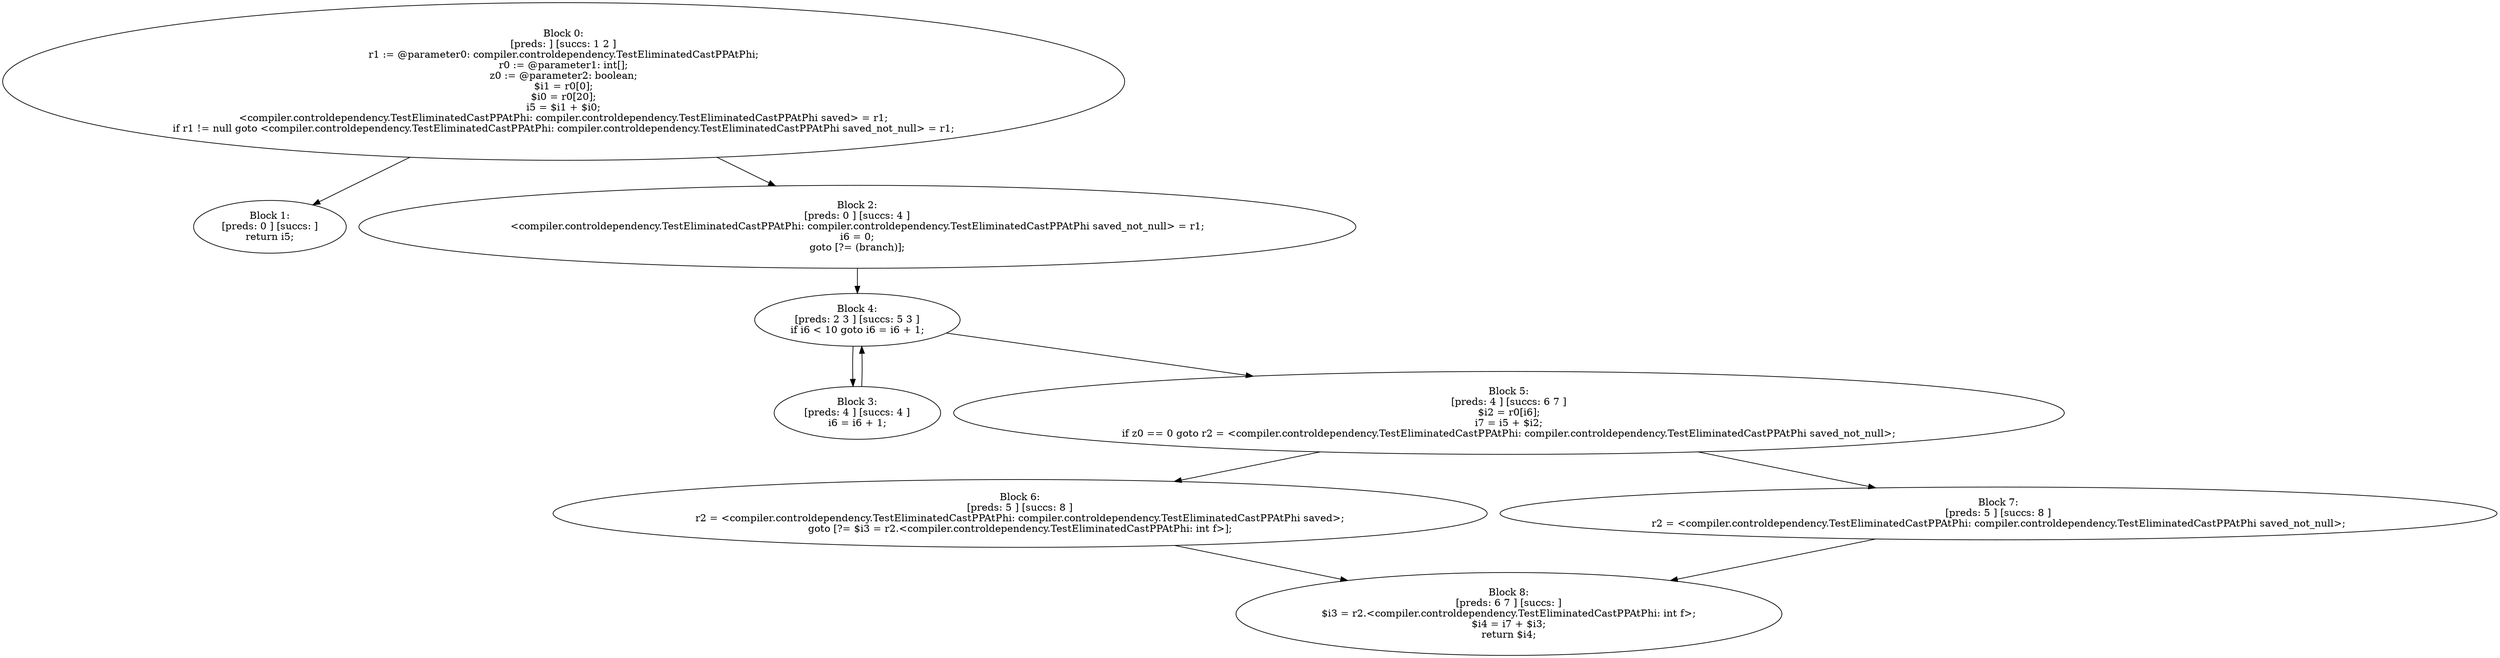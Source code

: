 digraph "unitGraph" {
    "Block 0:
[preds: ] [succs: 1 2 ]
r1 := @parameter0: compiler.controldependency.TestEliminatedCastPPAtPhi;
r0 := @parameter1: int[];
z0 := @parameter2: boolean;
$i1 = r0[0];
$i0 = r0[20];
i5 = $i1 + $i0;
<compiler.controldependency.TestEliminatedCastPPAtPhi: compiler.controldependency.TestEliminatedCastPPAtPhi saved> = r1;
if r1 != null goto <compiler.controldependency.TestEliminatedCastPPAtPhi: compiler.controldependency.TestEliminatedCastPPAtPhi saved_not_null> = r1;
"
    "Block 1:
[preds: 0 ] [succs: ]
return i5;
"
    "Block 2:
[preds: 0 ] [succs: 4 ]
<compiler.controldependency.TestEliminatedCastPPAtPhi: compiler.controldependency.TestEliminatedCastPPAtPhi saved_not_null> = r1;
i6 = 0;
goto [?= (branch)];
"
    "Block 3:
[preds: 4 ] [succs: 4 ]
i6 = i6 + 1;
"
    "Block 4:
[preds: 2 3 ] [succs: 5 3 ]
if i6 < 10 goto i6 = i6 + 1;
"
    "Block 5:
[preds: 4 ] [succs: 6 7 ]
$i2 = r0[i6];
i7 = i5 + $i2;
if z0 == 0 goto r2 = <compiler.controldependency.TestEliminatedCastPPAtPhi: compiler.controldependency.TestEliminatedCastPPAtPhi saved_not_null>;
"
    "Block 6:
[preds: 5 ] [succs: 8 ]
r2 = <compiler.controldependency.TestEliminatedCastPPAtPhi: compiler.controldependency.TestEliminatedCastPPAtPhi saved>;
goto [?= $i3 = r2.<compiler.controldependency.TestEliminatedCastPPAtPhi: int f>];
"
    "Block 7:
[preds: 5 ] [succs: 8 ]
r2 = <compiler.controldependency.TestEliminatedCastPPAtPhi: compiler.controldependency.TestEliminatedCastPPAtPhi saved_not_null>;
"
    "Block 8:
[preds: 6 7 ] [succs: ]
$i3 = r2.<compiler.controldependency.TestEliminatedCastPPAtPhi: int f>;
$i4 = i7 + $i3;
return $i4;
"
    "Block 0:
[preds: ] [succs: 1 2 ]
r1 := @parameter0: compiler.controldependency.TestEliminatedCastPPAtPhi;
r0 := @parameter1: int[];
z0 := @parameter2: boolean;
$i1 = r0[0];
$i0 = r0[20];
i5 = $i1 + $i0;
<compiler.controldependency.TestEliminatedCastPPAtPhi: compiler.controldependency.TestEliminatedCastPPAtPhi saved> = r1;
if r1 != null goto <compiler.controldependency.TestEliminatedCastPPAtPhi: compiler.controldependency.TestEliminatedCastPPAtPhi saved_not_null> = r1;
"->"Block 1:
[preds: 0 ] [succs: ]
return i5;
";
    "Block 0:
[preds: ] [succs: 1 2 ]
r1 := @parameter0: compiler.controldependency.TestEliminatedCastPPAtPhi;
r0 := @parameter1: int[];
z0 := @parameter2: boolean;
$i1 = r0[0];
$i0 = r0[20];
i5 = $i1 + $i0;
<compiler.controldependency.TestEliminatedCastPPAtPhi: compiler.controldependency.TestEliminatedCastPPAtPhi saved> = r1;
if r1 != null goto <compiler.controldependency.TestEliminatedCastPPAtPhi: compiler.controldependency.TestEliminatedCastPPAtPhi saved_not_null> = r1;
"->"Block 2:
[preds: 0 ] [succs: 4 ]
<compiler.controldependency.TestEliminatedCastPPAtPhi: compiler.controldependency.TestEliminatedCastPPAtPhi saved_not_null> = r1;
i6 = 0;
goto [?= (branch)];
";
    "Block 2:
[preds: 0 ] [succs: 4 ]
<compiler.controldependency.TestEliminatedCastPPAtPhi: compiler.controldependency.TestEliminatedCastPPAtPhi saved_not_null> = r1;
i6 = 0;
goto [?= (branch)];
"->"Block 4:
[preds: 2 3 ] [succs: 5 3 ]
if i6 < 10 goto i6 = i6 + 1;
";
    "Block 3:
[preds: 4 ] [succs: 4 ]
i6 = i6 + 1;
"->"Block 4:
[preds: 2 3 ] [succs: 5 3 ]
if i6 < 10 goto i6 = i6 + 1;
";
    "Block 4:
[preds: 2 3 ] [succs: 5 3 ]
if i6 < 10 goto i6 = i6 + 1;
"->"Block 5:
[preds: 4 ] [succs: 6 7 ]
$i2 = r0[i6];
i7 = i5 + $i2;
if z0 == 0 goto r2 = <compiler.controldependency.TestEliminatedCastPPAtPhi: compiler.controldependency.TestEliminatedCastPPAtPhi saved_not_null>;
";
    "Block 4:
[preds: 2 3 ] [succs: 5 3 ]
if i6 < 10 goto i6 = i6 + 1;
"->"Block 3:
[preds: 4 ] [succs: 4 ]
i6 = i6 + 1;
";
    "Block 5:
[preds: 4 ] [succs: 6 7 ]
$i2 = r0[i6];
i7 = i5 + $i2;
if z0 == 0 goto r2 = <compiler.controldependency.TestEliminatedCastPPAtPhi: compiler.controldependency.TestEliminatedCastPPAtPhi saved_not_null>;
"->"Block 6:
[preds: 5 ] [succs: 8 ]
r2 = <compiler.controldependency.TestEliminatedCastPPAtPhi: compiler.controldependency.TestEliminatedCastPPAtPhi saved>;
goto [?= $i3 = r2.<compiler.controldependency.TestEliminatedCastPPAtPhi: int f>];
";
    "Block 5:
[preds: 4 ] [succs: 6 7 ]
$i2 = r0[i6];
i7 = i5 + $i2;
if z0 == 0 goto r2 = <compiler.controldependency.TestEliminatedCastPPAtPhi: compiler.controldependency.TestEliminatedCastPPAtPhi saved_not_null>;
"->"Block 7:
[preds: 5 ] [succs: 8 ]
r2 = <compiler.controldependency.TestEliminatedCastPPAtPhi: compiler.controldependency.TestEliminatedCastPPAtPhi saved_not_null>;
";
    "Block 6:
[preds: 5 ] [succs: 8 ]
r2 = <compiler.controldependency.TestEliminatedCastPPAtPhi: compiler.controldependency.TestEliminatedCastPPAtPhi saved>;
goto [?= $i3 = r2.<compiler.controldependency.TestEliminatedCastPPAtPhi: int f>];
"->"Block 8:
[preds: 6 7 ] [succs: ]
$i3 = r2.<compiler.controldependency.TestEliminatedCastPPAtPhi: int f>;
$i4 = i7 + $i3;
return $i4;
";
    "Block 7:
[preds: 5 ] [succs: 8 ]
r2 = <compiler.controldependency.TestEliminatedCastPPAtPhi: compiler.controldependency.TestEliminatedCastPPAtPhi saved_not_null>;
"->"Block 8:
[preds: 6 7 ] [succs: ]
$i3 = r2.<compiler.controldependency.TestEliminatedCastPPAtPhi: int f>;
$i4 = i7 + $i3;
return $i4;
";
}

